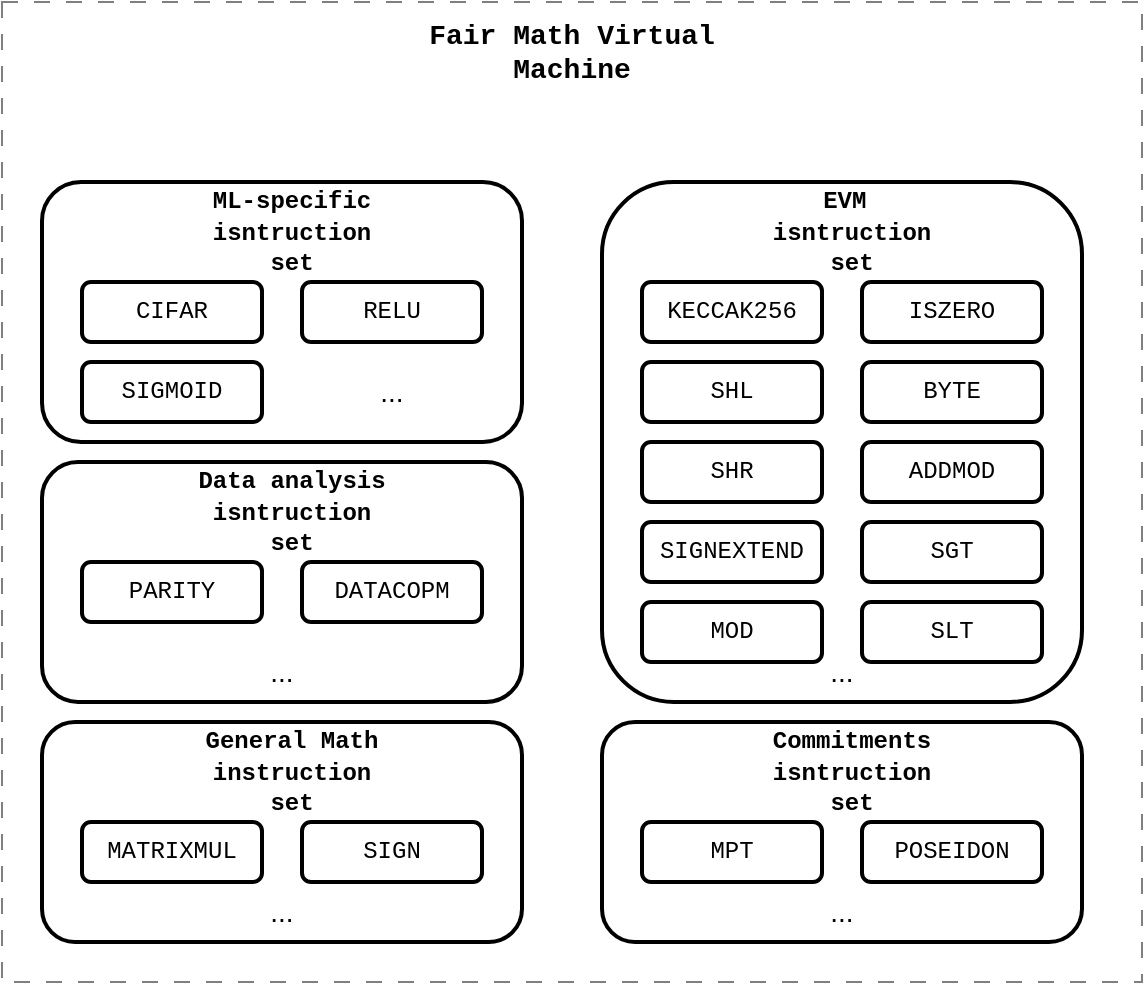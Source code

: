 <mxfile version="24.4.9" type="device">
  <diagram name="Page-1" id="AjP2ZpEBKWNZIgQ58eO4">
    <mxGraphModel dx="977" dy="609" grid="1" gridSize="10" guides="1" tooltips="1" connect="1" arrows="1" fold="1" page="1" pageScale="1" pageWidth="850" pageHeight="1100" math="0" shadow="0">
      <root>
        <mxCell id="0" />
        <mxCell id="1" parent="0" />
        <mxCell id="scPO4yZu0t2bluTdg8p8-1" value="" style="rounded=0;whiteSpace=wrap;html=1;fillColor=none;dashed=1;dashPattern=8 8;opacity=50;movable=1;resizable=1;rotatable=1;deletable=1;editable=1;locked=0;connectable=1;" vertex="1" parent="1">
          <mxGeometry x="140" y="80" width="570" height="490" as="geometry" />
        </mxCell>
        <mxCell id="scPO4yZu0t2bluTdg8p8-2" value="" style="rounded=1;whiteSpace=wrap;html=1;fillColor=none;strokeWidth=2;" vertex="1" parent="1">
          <mxGeometry x="440" y="170" width="240" height="260" as="geometry" />
        </mxCell>
        <mxCell id="scPO4yZu0t2bluTdg8p8-3" value="Fair Math Virtual Machine" style="text;html=1;align=center;verticalAlign=middle;whiteSpace=wrap;rounded=0;fontFamily=Courier New;fontStyle=1;fontSize=14;strokeWidth=2;" vertex="1" parent="1">
          <mxGeometry x="320" y="90" width="210" height="30" as="geometry" />
        </mxCell>
        <mxCell id="scPO4yZu0t2bluTdg8p8-4" value="&lt;div&gt;&lt;b&gt;&lt;font face=&quot;Courier New&quot;&gt;EVM&amp;nbsp;&lt;/font&gt;&lt;/b&gt;&lt;/div&gt;&lt;div&gt;&lt;b&gt;&lt;font face=&quot;Courier New&quot;&gt;isntruction set&lt;/font&gt;&lt;/b&gt;&lt;/div&gt;" style="text;html=1;align=center;verticalAlign=middle;whiteSpace=wrap;rounded=0;strokeWidth=2;" vertex="1" parent="1">
          <mxGeometry x="510" y="180" width="110" height="30" as="geometry" />
        </mxCell>
        <mxCell id="scPO4yZu0t2bluTdg8p8-5" value="SHR" style="rounded=1;whiteSpace=wrap;html=1;fillColor=none;fontFamily=Courier New;strokeWidth=2;" vertex="1" parent="1">
          <mxGeometry x="460" y="300" width="90" height="30" as="geometry" />
        </mxCell>
        <mxCell id="scPO4yZu0t2bluTdg8p8-6" value="SHL" style="rounded=1;whiteSpace=wrap;html=1;fillColor=none;fontFamily=Courier New;strokeWidth=2;" vertex="1" parent="1">
          <mxGeometry x="460" y="260" width="90" height="30" as="geometry" />
        </mxCell>
        <mxCell id="scPO4yZu0t2bluTdg8p8-7" value="SIGNEXTEND" style="rounded=1;whiteSpace=wrap;html=1;fillColor=none;fontFamily=Courier New;strokeWidth=2;" vertex="1" parent="1">
          <mxGeometry x="460" y="340" width="90" height="30" as="geometry" />
        </mxCell>
        <mxCell id="scPO4yZu0t2bluTdg8p8-8" value="ADDMOD" style="rounded=1;whiteSpace=wrap;html=1;fillColor=none;fontFamily=Courier New;strokeWidth=2;" vertex="1" parent="1">
          <mxGeometry x="570" y="300" width="90" height="30" as="geometry" />
        </mxCell>
        <mxCell id="scPO4yZu0t2bluTdg8p8-9" value="ISZERO" style="rounded=1;whiteSpace=wrap;html=1;fillColor=none;fontFamily=Courier New;strokeWidth=2;" vertex="1" parent="1">
          <mxGeometry x="570" y="220" width="90" height="30" as="geometry" />
        </mxCell>
        <mxCell id="scPO4yZu0t2bluTdg8p8-11" value="BYTE" style="rounded=1;whiteSpace=wrap;html=1;fillColor=none;fontFamily=Courier New;strokeWidth=2;" vertex="1" parent="1">
          <mxGeometry x="570" y="260" width="90" height="30" as="geometry" />
        </mxCell>
        <mxCell id="scPO4yZu0t2bluTdg8p8-12" value="KECCAK256" style="rounded=1;whiteSpace=wrap;html=1;fillColor=none;fontFamily=Courier New;strokeWidth=2;" vertex="1" parent="1">
          <mxGeometry x="460" y="220" width="90" height="30" as="geometry" />
        </mxCell>
        <mxCell id="scPO4yZu0t2bluTdg8p8-13" value="SGT" style="rounded=1;whiteSpace=wrap;html=1;fillColor=none;fontFamily=Courier New;strokeWidth=2;" vertex="1" parent="1">
          <mxGeometry x="570" y="340" width="90" height="30" as="geometry" />
        </mxCell>
        <mxCell id="scPO4yZu0t2bluTdg8p8-16" value="&lt;font style=&quot;font-size: 14px;&quot;&gt;...&lt;/font&gt;" style="text;html=1;align=center;verticalAlign=middle;whiteSpace=wrap;rounded=0;strokeWidth=2;" vertex="1" parent="1">
          <mxGeometry x="505" y="400" width="110" height="30" as="geometry" />
        </mxCell>
        <mxCell id="scPO4yZu0t2bluTdg8p8-18" value="" style="rounded=1;whiteSpace=wrap;html=1;fillColor=none;strokeWidth=2;" vertex="1" parent="1">
          <mxGeometry x="160" y="170" width="240" height="130" as="geometry" />
        </mxCell>
        <mxCell id="scPO4yZu0t2bluTdg8p8-17" value="&lt;div&gt;&lt;b&gt;&lt;font face=&quot;Courier New&quot;&gt;ML-specific isntruction set&lt;/font&gt;&lt;/b&gt;&lt;/div&gt;" style="text;html=1;align=center;verticalAlign=middle;whiteSpace=wrap;rounded=0;strokeWidth=2;" vertex="1" parent="1">
          <mxGeometry x="230" y="180" width="110" height="30" as="geometry" />
        </mxCell>
        <mxCell id="scPO4yZu0t2bluTdg8p8-19" value="CIFAR" style="rounded=1;whiteSpace=wrap;html=1;fillColor=none;fontFamily=Courier New;strokeWidth=2;" vertex="1" parent="1">
          <mxGeometry x="180" y="220" width="90" height="30" as="geometry" />
        </mxCell>
        <mxCell id="scPO4yZu0t2bluTdg8p8-20" value="RELU" style="rounded=1;whiteSpace=wrap;html=1;fillColor=none;fontFamily=Courier New;strokeWidth=2;" vertex="1" parent="1">
          <mxGeometry x="290" y="220" width="90" height="30" as="geometry" />
        </mxCell>
        <mxCell id="scPO4yZu0t2bluTdg8p8-22" value="&lt;font style=&quot;font-size: 14px;&quot;&gt;...&lt;/font&gt;" style="text;html=1;align=center;verticalAlign=middle;whiteSpace=wrap;rounded=0;strokeWidth=2;" vertex="1" parent="1">
          <mxGeometry x="280" y="260" width="110" height="30" as="geometry" />
        </mxCell>
        <mxCell id="scPO4yZu0t2bluTdg8p8-23" value="" style="rounded=1;whiteSpace=wrap;html=1;fillColor=none;strokeWidth=2;" vertex="1" parent="1">
          <mxGeometry x="160" y="310" width="240" height="120" as="geometry" />
        </mxCell>
        <mxCell id="scPO4yZu0t2bluTdg8p8-24" value="&lt;div&gt;&lt;b&gt;&lt;font face=&quot;Courier New&quot;&gt;Data analysis&lt;/font&gt;&lt;/b&gt;&lt;/div&gt;&lt;div&gt;&lt;b&gt;&lt;font face=&quot;Courier New&quot;&gt;isntruction set&lt;/font&gt;&lt;/b&gt;&lt;/div&gt;" style="text;html=1;align=center;verticalAlign=middle;whiteSpace=wrap;rounded=0;strokeWidth=2;" vertex="1" parent="1">
          <mxGeometry x="230" y="320" width="110" height="30" as="geometry" />
        </mxCell>
        <mxCell id="scPO4yZu0t2bluTdg8p8-25" value="PARITY" style="rounded=1;whiteSpace=wrap;html=1;fillColor=none;fontFamily=Courier New;strokeWidth=2;" vertex="1" parent="1">
          <mxGeometry x="180" y="360" width="90" height="30" as="geometry" />
        </mxCell>
        <mxCell id="scPO4yZu0t2bluTdg8p8-26" value="DATACOPM" style="rounded=1;whiteSpace=wrap;html=1;fillColor=none;fontFamily=Courier New;strokeWidth=2;" vertex="1" parent="1">
          <mxGeometry x="290" y="360" width="90" height="30" as="geometry" />
        </mxCell>
        <mxCell id="scPO4yZu0t2bluTdg8p8-27" value="&lt;font style=&quot;font-size: 14px;&quot;&gt;...&lt;/font&gt;" style="text;html=1;align=center;verticalAlign=middle;whiteSpace=wrap;rounded=0;strokeWidth=2;" vertex="1" parent="1">
          <mxGeometry x="225" y="400" width="110" height="30" as="geometry" />
        </mxCell>
        <mxCell id="scPO4yZu0t2bluTdg8p8-28" value="SIGMOID" style="rounded=1;whiteSpace=wrap;html=1;fillColor=none;fontFamily=Courier New;strokeWidth=2;" vertex="1" parent="1">
          <mxGeometry x="180" y="260" width="90" height="30" as="geometry" />
        </mxCell>
        <mxCell id="scPO4yZu0t2bluTdg8p8-36" value="" style="rounded=1;whiteSpace=wrap;html=1;fillColor=none;strokeWidth=2;" vertex="1" parent="1">
          <mxGeometry x="440" y="440" width="240" height="110" as="geometry" />
        </mxCell>
        <mxCell id="scPO4yZu0t2bluTdg8p8-33" value="MPT" style="rounded=1;whiteSpace=wrap;html=1;fillColor=none;fontFamily=Courier New;strokeWidth=2;" vertex="1" parent="1">
          <mxGeometry x="460" y="490" width="90" height="30" as="geometry" />
        </mxCell>
        <mxCell id="scPO4yZu0t2bluTdg8p8-32" value="&lt;div&gt;&lt;b&gt;&lt;font face=&quot;Courier New&quot;&gt;Commitments isntruction set&lt;/font&gt;&lt;/b&gt;&lt;/div&gt;" style="text;html=1;align=center;verticalAlign=middle;whiteSpace=wrap;rounded=0;strokeWidth=2;" vertex="1" parent="1">
          <mxGeometry x="510" y="450" width="110" height="30" as="geometry" />
        </mxCell>
        <mxCell id="scPO4yZu0t2bluTdg8p8-35" value="&lt;font style=&quot;font-size: 14px;&quot;&gt;...&lt;/font&gt;" style="text;html=1;align=center;verticalAlign=middle;whiteSpace=wrap;rounded=0;strokeWidth=2;" vertex="1" parent="1">
          <mxGeometry x="505" y="520" width="110" height="30" as="geometry" />
        </mxCell>
        <mxCell id="scPO4yZu0t2bluTdg8p8-34" value="POSEIDON" style="rounded=1;whiteSpace=wrap;html=1;fillColor=none;fontFamily=Courier New;strokeWidth=2;" vertex="1" parent="1">
          <mxGeometry x="570" y="490" width="90" height="30" as="geometry" />
        </mxCell>
        <mxCell id="scPO4yZu0t2bluTdg8p8-37" value="" style="rounded=1;whiteSpace=wrap;html=1;fillColor=none;strokeWidth=2;" vertex="1" parent="1">
          <mxGeometry x="160" y="440" width="240" height="110" as="geometry" />
        </mxCell>
        <mxCell id="scPO4yZu0t2bluTdg8p8-38" value="MATRIXMUL" style="rounded=1;whiteSpace=wrap;html=1;fillColor=none;fontFamily=Courier New;strokeWidth=2;" vertex="1" parent="1">
          <mxGeometry x="180" y="490" width="90" height="30" as="geometry" />
        </mxCell>
        <mxCell id="scPO4yZu0t2bluTdg8p8-39" value="&lt;b&gt;&lt;font face=&quot;Courier New&quot;&gt;General Math instruction set&lt;br&gt;&lt;/font&gt;&lt;/b&gt;" style="text;html=1;align=center;verticalAlign=middle;whiteSpace=wrap;rounded=0;strokeWidth=2;" vertex="1" parent="1">
          <mxGeometry x="230" y="450" width="110" height="30" as="geometry" />
        </mxCell>
        <mxCell id="scPO4yZu0t2bluTdg8p8-40" value="&lt;font style=&quot;font-size: 14px;&quot;&gt;...&lt;/font&gt;" style="text;html=1;align=center;verticalAlign=middle;whiteSpace=wrap;rounded=0;strokeWidth=2;" vertex="1" parent="1">
          <mxGeometry x="225" y="520" width="110" height="30" as="geometry" />
        </mxCell>
        <mxCell id="scPO4yZu0t2bluTdg8p8-41" value="SIGN" style="rounded=1;whiteSpace=wrap;html=1;fillColor=none;fontFamily=Courier New;strokeWidth=2;" vertex="1" parent="1">
          <mxGeometry x="290" y="490" width="90" height="30" as="geometry" />
        </mxCell>
        <mxCell id="scPO4yZu0t2bluTdg8p8-42" value="SLT" style="rounded=1;whiteSpace=wrap;html=1;fillColor=none;fontFamily=Courier New;strokeWidth=2;" vertex="1" parent="1">
          <mxGeometry x="570" y="380" width="90" height="30" as="geometry" />
        </mxCell>
        <mxCell id="scPO4yZu0t2bluTdg8p8-43" value="MOD" style="rounded=1;whiteSpace=wrap;html=1;fillColor=none;fontFamily=Courier New;strokeWidth=2;" vertex="1" parent="1">
          <mxGeometry x="460" y="380" width="90" height="30" as="geometry" />
        </mxCell>
      </root>
    </mxGraphModel>
  </diagram>
</mxfile>
